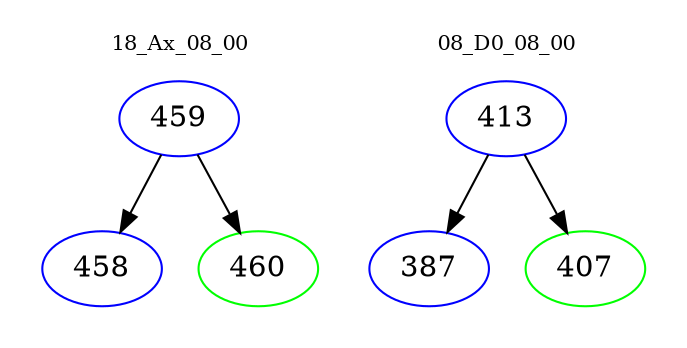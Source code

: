 digraph{
subgraph cluster_0 {
color = white
label = "18_Ax_08_00";
fontsize=10;
T0_459 [label="459", color="blue"]
T0_459 -> T0_458 [color="black"]
T0_458 [label="458", color="blue"]
T0_459 -> T0_460 [color="black"]
T0_460 [label="460", color="green"]
}
subgraph cluster_1 {
color = white
label = "08_D0_08_00";
fontsize=10;
T1_413 [label="413", color="blue"]
T1_413 -> T1_387 [color="black"]
T1_387 [label="387", color="blue"]
T1_413 -> T1_407 [color="black"]
T1_407 [label="407", color="green"]
}
}
